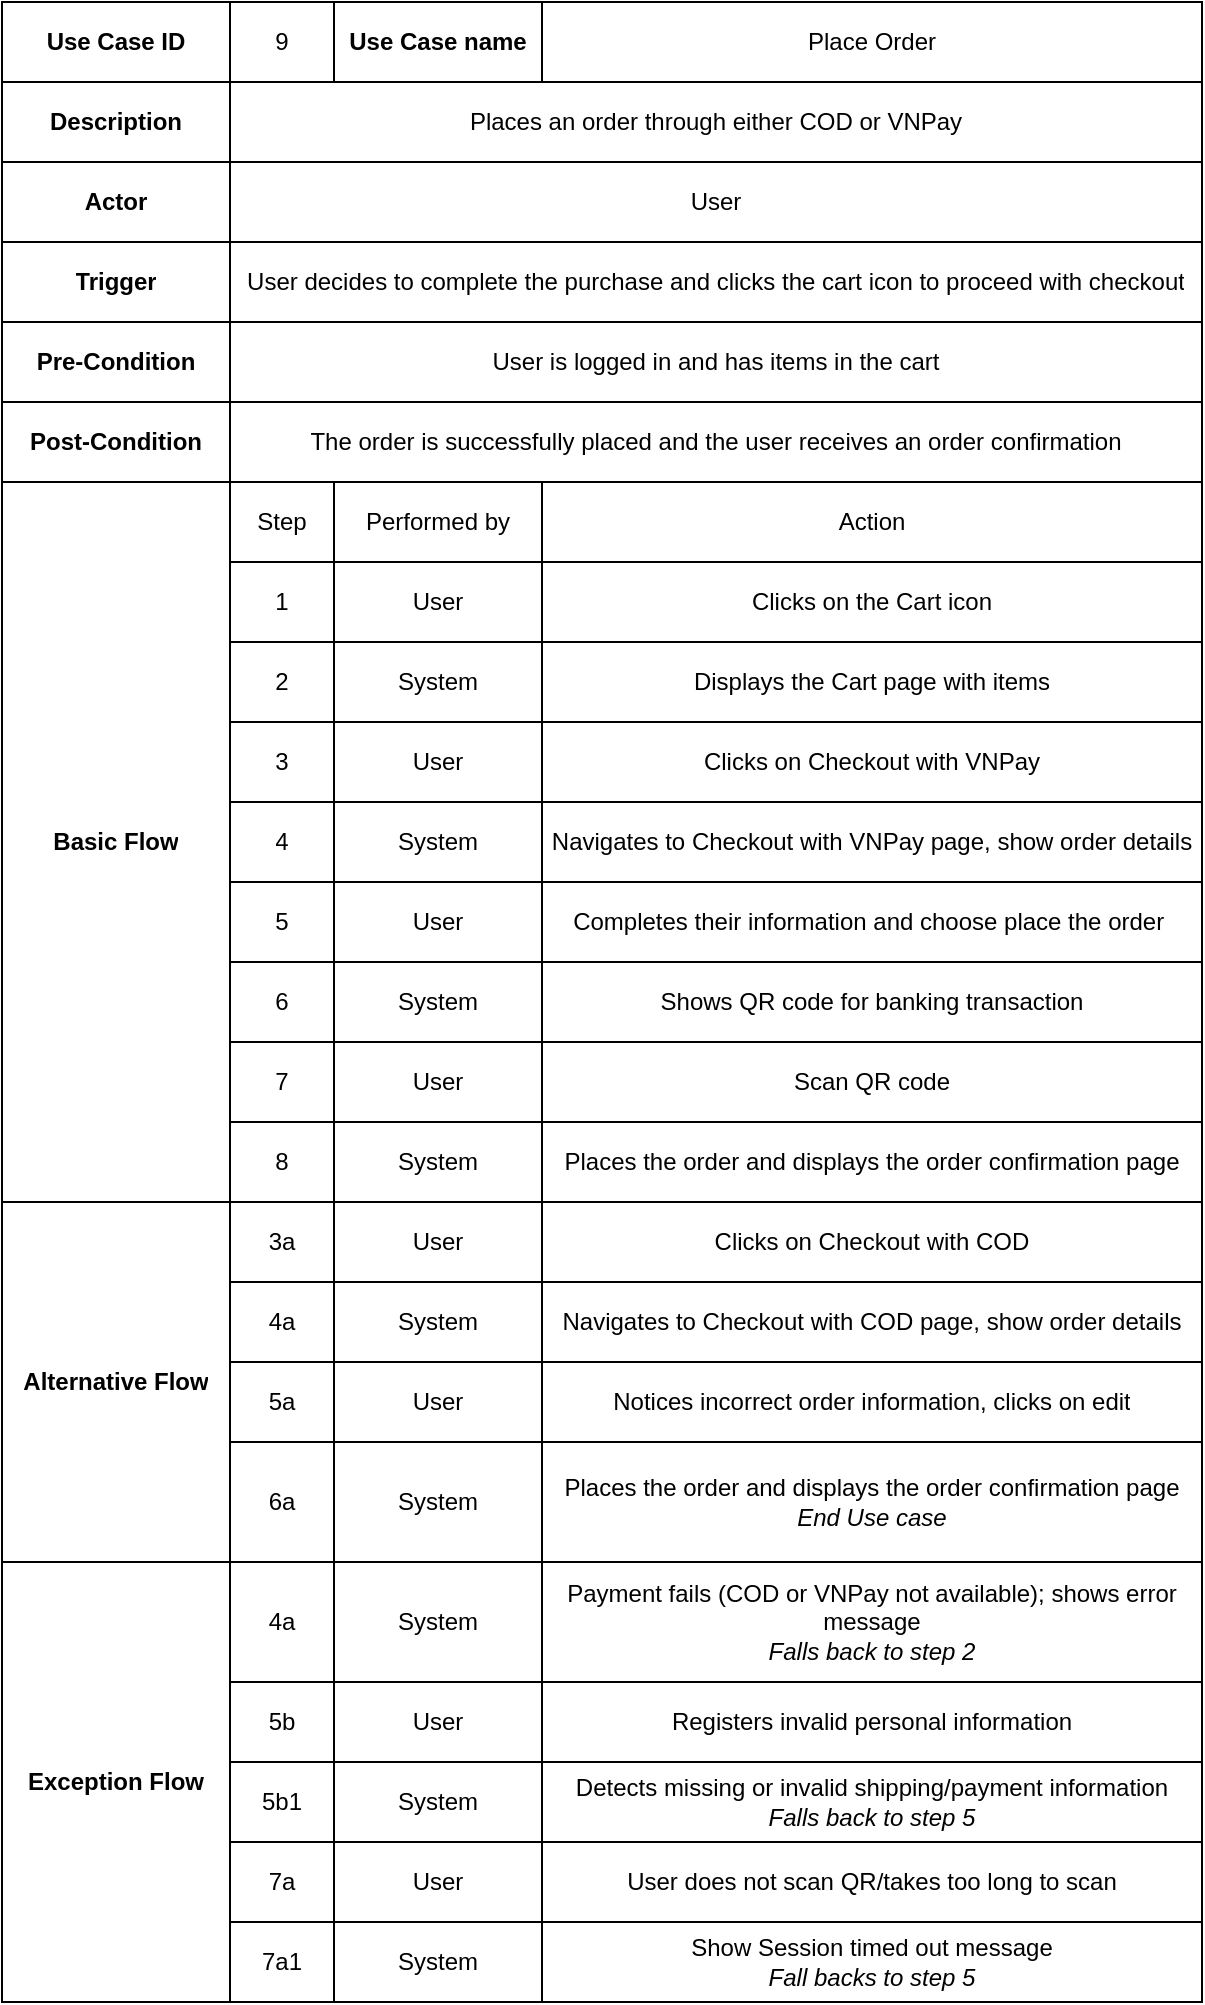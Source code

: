 <mxfile version="26.2.15">
  <diagram name="Page-1" id="wkvMPfwWF0B0VFoY-71S">
    <mxGraphModel dx="1041" dy="663" grid="1" gridSize="10" guides="1" tooltips="1" connect="1" arrows="1" fold="1" page="1" pageScale="1" pageWidth="850" pageHeight="1100" math="0" shadow="0">
      <root>
        <mxCell id="0" />
        <mxCell id="1" parent="0" />
        <mxCell id="bxEy6PSnByUNLnZKAB45-2" value="" style="shape=table;startSize=0;container=1;collapsible=0;childLayout=tableLayout;fontStyle=0" parent="1" vertex="1">
          <mxGeometry x="130" y="40" width="600" height="1000" as="geometry" />
        </mxCell>
        <mxCell id="bxEy6PSnByUNLnZKAB45-3" value="" style="shape=tableRow;horizontal=0;startSize=0;swimlaneHead=0;swimlaneBody=0;strokeColor=inherit;top=0;left=0;bottom=0;right=0;collapsible=0;dropTarget=0;fillColor=none;points=[[0,0.5],[1,0.5]];portConstraint=eastwest;" parent="bxEy6PSnByUNLnZKAB45-2" vertex="1">
          <mxGeometry width="600" height="40" as="geometry" />
        </mxCell>
        <mxCell id="bxEy6PSnByUNLnZKAB45-4" value="Use Case ID" style="shape=partialRectangle;html=1;whiteSpace=wrap;connectable=0;strokeColor=inherit;overflow=hidden;fillColor=none;top=0;left=0;bottom=0;right=0;pointerEvents=1;fontStyle=1" parent="bxEy6PSnByUNLnZKAB45-3" vertex="1">
          <mxGeometry width="114" height="40" as="geometry">
            <mxRectangle width="114" height="40" as="alternateBounds" />
          </mxGeometry>
        </mxCell>
        <mxCell id="bxEy6PSnByUNLnZKAB45-5" value="9" style="shape=partialRectangle;html=1;whiteSpace=wrap;connectable=0;strokeColor=inherit;overflow=hidden;fillColor=none;top=0;left=0;bottom=0;right=0;pointerEvents=1;" parent="bxEy6PSnByUNLnZKAB45-3" vertex="1">
          <mxGeometry x="114" width="52" height="40" as="geometry">
            <mxRectangle width="52" height="40" as="alternateBounds" />
          </mxGeometry>
        </mxCell>
        <mxCell id="bxEy6PSnByUNLnZKAB45-6" value="Use Case name" style="shape=partialRectangle;html=1;whiteSpace=wrap;connectable=0;strokeColor=inherit;overflow=hidden;fillColor=none;top=0;left=0;bottom=0;right=0;pointerEvents=1;fontStyle=1" parent="bxEy6PSnByUNLnZKAB45-3" vertex="1">
          <mxGeometry x="166" width="104" height="40" as="geometry">
            <mxRectangle width="104" height="40" as="alternateBounds" />
          </mxGeometry>
        </mxCell>
        <mxCell id="bxEy6PSnByUNLnZKAB45-7" value="Place Order" style="shape=partialRectangle;html=1;whiteSpace=wrap;connectable=0;strokeColor=inherit;overflow=hidden;fillColor=none;top=0;left=0;bottom=0;right=0;pointerEvents=1;" parent="bxEy6PSnByUNLnZKAB45-3" vertex="1">
          <mxGeometry x="270" width="330" height="40" as="geometry">
            <mxRectangle width="330" height="40" as="alternateBounds" />
          </mxGeometry>
        </mxCell>
        <mxCell id="FNj1TZk07NLFlFp_ODdy-1" style="shape=tableRow;horizontal=0;startSize=0;swimlaneHead=0;swimlaneBody=0;strokeColor=inherit;top=0;left=0;bottom=0;right=0;collapsible=0;dropTarget=0;fillColor=none;points=[[0,0.5],[1,0.5]];portConstraint=eastwest;" vertex="1" parent="bxEy6PSnByUNLnZKAB45-2">
          <mxGeometry y="40" width="600" height="40" as="geometry" />
        </mxCell>
        <mxCell id="FNj1TZk07NLFlFp_ODdy-2" value="Description" style="shape=partialRectangle;html=1;whiteSpace=wrap;connectable=0;strokeColor=inherit;overflow=hidden;fillColor=none;top=0;left=0;bottom=0;right=0;pointerEvents=1;fontStyle=1" vertex="1" parent="FNj1TZk07NLFlFp_ODdy-1">
          <mxGeometry width="114" height="40" as="geometry">
            <mxRectangle width="114" height="40" as="alternateBounds" />
          </mxGeometry>
        </mxCell>
        <mxCell id="FNj1TZk07NLFlFp_ODdy-3" value="Places an order through either COD or VNPay" style="shape=partialRectangle;html=1;whiteSpace=wrap;connectable=0;strokeColor=inherit;overflow=hidden;fillColor=none;top=0;left=0;bottom=0;right=0;pointerEvents=1;rowspan=1;colspan=3;" vertex="1" parent="FNj1TZk07NLFlFp_ODdy-1">
          <mxGeometry x="114" width="486" height="40" as="geometry">
            <mxRectangle width="52" height="40" as="alternateBounds" />
          </mxGeometry>
        </mxCell>
        <mxCell id="FNj1TZk07NLFlFp_ODdy-4" style="shape=partialRectangle;html=1;whiteSpace=wrap;connectable=0;strokeColor=inherit;overflow=hidden;fillColor=none;top=0;left=0;bottom=0;right=0;pointerEvents=1;fontStyle=1" vertex="1" visible="0" parent="FNj1TZk07NLFlFp_ODdy-1">
          <mxGeometry x="166" width="104" height="40" as="geometry">
            <mxRectangle width="104" height="40" as="alternateBounds" />
          </mxGeometry>
        </mxCell>
        <mxCell id="FNj1TZk07NLFlFp_ODdy-5" style="shape=partialRectangle;html=1;whiteSpace=wrap;connectable=0;strokeColor=inherit;overflow=hidden;fillColor=none;top=0;left=0;bottom=0;right=0;pointerEvents=1;" vertex="1" visible="0" parent="FNj1TZk07NLFlFp_ODdy-1">
          <mxGeometry x="270" width="330" height="40" as="geometry">
            <mxRectangle width="330" height="40" as="alternateBounds" />
          </mxGeometry>
        </mxCell>
        <mxCell id="bxEy6PSnByUNLnZKAB45-8" value="" style="shape=tableRow;horizontal=0;startSize=0;swimlaneHead=0;swimlaneBody=0;strokeColor=inherit;top=0;left=0;bottom=0;right=0;collapsible=0;dropTarget=0;fillColor=none;points=[[0,0.5],[1,0.5]];portConstraint=eastwest;" parent="bxEy6PSnByUNLnZKAB45-2" vertex="1">
          <mxGeometry y="80" width="600" height="40" as="geometry" />
        </mxCell>
        <mxCell id="bxEy6PSnByUNLnZKAB45-9" value="Actor" style="shape=partialRectangle;html=1;whiteSpace=wrap;connectable=0;strokeColor=inherit;overflow=hidden;fillColor=none;top=0;left=0;bottom=0;right=0;pointerEvents=1;fontStyle=1" parent="bxEy6PSnByUNLnZKAB45-8" vertex="1">
          <mxGeometry width="114" height="40" as="geometry">
            <mxRectangle width="114" height="40" as="alternateBounds" />
          </mxGeometry>
        </mxCell>
        <mxCell id="bxEy6PSnByUNLnZKAB45-10" value="User" style="shape=partialRectangle;html=1;whiteSpace=wrap;connectable=0;strokeColor=inherit;overflow=hidden;fillColor=none;top=0;left=0;bottom=0;right=0;pointerEvents=1;rowspan=1;colspan=3;" parent="bxEy6PSnByUNLnZKAB45-8" vertex="1">
          <mxGeometry x="114" width="486" height="40" as="geometry">
            <mxRectangle width="52" height="40" as="alternateBounds" />
          </mxGeometry>
        </mxCell>
        <mxCell id="bxEy6PSnByUNLnZKAB45-11" value="" style="shape=partialRectangle;html=1;whiteSpace=wrap;connectable=0;strokeColor=inherit;overflow=hidden;fillColor=none;top=0;left=0;bottom=0;right=0;pointerEvents=1;" parent="bxEy6PSnByUNLnZKAB45-8" vertex="1" visible="0">
          <mxGeometry x="166" width="104" height="40" as="geometry">
            <mxRectangle width="104" height="40" as="alternateBounds" />
          </mxGeometry>
        </mxCell>
        <mxCell id="bxEy6PSnByUNLnZKAB45-12" value="" style="shape=partialRectangle;html=1;whiteSpace=wrap;connectable=0;strokeColor=inherit;overflow=hidden;fillColor=none;top=0;left=0;bottom=0;right=0;pointerEvents=1;" parent="bxEy6PSnByUNLnZKAB45-8" vertex="1" visible="0">
          <mxGeometry x="270" width="330" height="40" as="geometry">
            <mxRectangle width="330" height="40" as="alternateBounds" />
          </mxGeometry>
        </mxCell>
        <mxCell id="FNj1TZk07NLFlFp_ODdy-6" style="shape=tableRow;horizontal=0;startSize=0;swimlaneHead=0;swimlaneBody=0;strokeColor=inherit;top=0;left=0;bottom=0;right=0;collapsible=0;dropTarget=0;fillColor=none;points=[[0,0.5],[1,0.5]];portConstraint=eastwest;" vertex="1" parent="bxEy6PSnByUNLnZKAB45-2">
          <mxGeometry y="120" width="600" height="40" as="geometry" />
        </mxCell>
        <mxCell id="FNj1TZk07NLFlFp_ODdy-7" value="Trigger" style="shape=partialRectangle;html=1;whiteSpace=wrap;connectable=0;strokeColor=inherit;overflow=hidden;fillColor=none;top=0;left=0;bottom=0;right=0;pointerEvents=1;fontStyle=1" vertex="1" parent="FNj1TZk07NLFlFp_ODdy-6">
          <mxGeometry width="114" height="40" as="geometry">
            <mxRectangle width="114" height="40" as="alternateBounds" />
          </mxGeometry>
        </mxCell>
        <mxCell id="FNj1TZk07NLFlFp_ODdy-8" value="User decides to complete the purchase and clicks the cart icon to proceed with checkout" style="shape=partialRectangle;html=1;whiteSpace=wrap;connectable=0;strokeColor=inherit;overflow=hidden;fillColor=none;top=0;left=0;bottom=0;right=0;pointerEvents=1;rowspan=1;colspan=3;" vertex="1" parent="FNj1TZk07NLFlFp_ODdy-6">
          <mxGeometry x="114" width="486" height="40" as="geometry">
            <mxRectangle width="52" height="40" as="alternateBounds" />
          </mxGeometry>
        </mxCell>
        <mxCell id="FNj1TZk07NLFlFp_ODdy-9" style="shape=partialRectangle;html=1;whiteSpace=wrap;connectable=0;strokeColor=inherit;overflow=hidden;fillColor=none;top=0;left=0;bottom=0;right=0;pointerEvents=1;" vertex="1" visible="0" parent="FNj1TZk07NLFlFp_ODdy-6">
          <mxGeometry x="166" width="104" height="40" as="geometry">
            <mxRectangle width="104" height="40" as="alternateBounds" />
          </mxGeometry>
        </mxCell>
        <mxCell id="FNj1TZk07NLFlFp_ODdy-10" style="shape=partialRectangle;html=1;whiteSpace=wrap;connectable=0;strokeColor=inherit;overflow=hidden;fillColor=none;top=0;left=0;bottom=0;right=0;pointerEvents=1;" vertex="1" visible="0" parent="FNj1TZk07NLFlFp_ODdy-6">
          <mxGeometry x="270" width="330" height="40" as="geometry">
            <mxRectangle width="330" height="40" as="alternateBounds" />
          </mxGeometry>
        </mxCell>
        <mxCell id="bxEy6PSnByUNLnZKAB45-13" value="" style="shape=tableRow;horizontal=0;startSize=0;swimlaneHead=0;swimlaneBody=0;strokeColor=inherit;top=0;left=0;bottom=0;right=0;collapsible=0;dropTarget=0;fillColor=none;points=[[0,0.5],[1,0.5]];portConstraint=eastwest;" parent="bxEy6PSnByUNLnZKAB45-2" vertex="1">
          <mxGeometry y="160" width="600" height="40" as="geometry" />
        </mxCell>
        <mxCell id="bxEy6PSnByUNLnZKAB45-14" value="&lt;b&gt;Pre-Condition&lt;/b&gt;" style="shape=partialRectangle;html=1;whiteSpace=wrap;connectable=0;strokeColor=inherit;overflow=hidden;fillColor=none;top=0;left=0;bottom=0;right=0;pointerEvents=1;" parent="bxEy6PSnByUNLnZKAB45-13" vertex="1">
          <mxGeometry width="114" height="40" as="geometry">
            <mxRectangle width="114" height="40" as="alternateBounds" />
          </mxGeometry>
        </mxCell>
        <mxCell id="bxEy6PSnByUNLnZKAB45-15" value="User is &lt;span data-end=&quot;592&quot; data-start=&quot;579&quot;&gt;logged in&lt;/span&gt; and has &lt;span data-end=&quot;622&quot; data-start=&quot;601&quot;&gt;items in the cart&lt;/span&gt;" style="shape=partialRectangle;html=1;whiteSpace=wrap;connectable=0;strokeColor=inherit;overflow=hidden;fillColor=none;top=0;left=0;bottom=0;right=0;pointerEvents=1;rowspan=1;colspan=3;" parent="bxEy6PSnByUNLnZKAB45-13" vertex="1">
          <mxGeometry x="114" width="486" height="40" as="geometry">
            <mxRectangle width="52" height="40" as="alternateBounds" />
          </mxGeometry>
        </mxCell>
        <mxCell id="bxEy6PSnByUNLnZKAB45-16" value="" style="shape=partialRectangle;html=1;whiteSpace=wrap;connectable=0;strokeColor=inherit;overflow=hidden;fillColor=none;top=0;left=0;bottom=0;right=0;pointerEvents=1;" parent="bxEy6PSnByUNLnZKAB45-13" vertex="1" visible="0">
          <mxGeometry x="166" width="104" height="40" as="geometry">
            <mxRectangle width="104" height="40" as="alternateBounds" />
          </mxGeometry>
        </mxCell>
        <mxCell id="bxEy6PSnByUNLnZKAB45-17" value="" style="shape=partialRectangle;html=1;whiteSpace=wrap;connectable=0;strokeColor=inherit;overflow=hidden;fillColor=none;top=0;left=0;bottom=0;right=0;pointerEvents=1;" parent="bxEy6PSnByUNLnZKAB45-13" vertex="1" visible="0">
          <mxGeometry x="270" width="330" height="40" as="geometry">
            <mxRectangle width="330" height="40" as="alternateBounds" />
          </mxGeometry>
        </mxCell>
        <mxCell id="km8pThoDJh4T7vwsTPdN-46" style="shape=tableRow;horizontal=0;startSize=0;swimlaneHead=0;swimlaneBody=0;strokeColor=inherit;top=0;left=0;bottom=0;right=0;collapsible=0;dropTarget=0;fillColor=none;points=[[0,0.5],[1,0.5]];portConstraint=eastwest;" parent="bxEy6PSnByUNLnZKAB45-2" vertex="1">
          <mxGeometry y="200" width="600" height="40" as="geometry" />
        </mxCell>
        <mxCell id="km8pThoDJh4T7vwsTPdN-47" value="&lt;b&gt;Post-Condition&lt;/b&gt;" style="shape=partialRectangle;html=1;whiteSpace=wrap;connectable=0;strokeColor=inherit;overflow=hidden;fillColor=none;top=0;left=0;bottom=0;right=0;pointerEvents=1;" parent="km8pThoDJh4T7vwsTPdN-46" vertex="1">
          <mxGeometry width="114" height="40" as="geometry">
            <mxRectangle width="114" height="40" as="alternateBounds" />
          </mxGeometry>
        </mxCell>
        <mxCell id="km8pThoDJh4T7vwsTPdN-48" value="The order is successfully placed and the user receives an order confirmation" style="shape=partialRectangle;html=1;whiteSpace=wrap;connectable=0;strokeColor=inherit;overflow=hidden;fillColor=none;top=0;left=0;bottom=0;right=0;pointerEvents=1;rowspan=1;colspan=3;" parent="km8pThoDJh4T7vwsTPdN-46" vertex="1">
          <mxGeometry x="114" width="486" height="40" as="geometry">
            <mxRectangle width="52" height="40" as="alternateBounds" />
          </mxGeometry>
        </mxCell>
        <mxCell id="km8pThoDJh4T7vwsTPdN-49" style="shape=partialRectangle;html=1;whiteSpace=wrap;connectable=0;strokeColor=inherit;overflow=hidden;fillColor=none;top=0;left=0;bottom=0;right=0;pointerEvents=1;" parent="km8pThoDJh4T7vwsTPdN-46" vertex="1" visible="0">
          <mxGeometry x="166" width="104" height="40" as="geometry">
            <mxRectangle width="104" height="40" as="alternateBounds" />
          </mxGeometry>
        </mxCell>
        <mxCell id="km8pThoDJh4T7vwsTPdN-50" style="shape=partialRectangle;html=1;whiteSpace=wrap;connectable=0;strokeColor=inherit;overflow=hidden;fillColor=none;top=0;left=0;bottom=0;right=0;pointerEvents=1;" parent="km8pThoDJh4T7vwsTPdN-46" vertex="1" visible="0">
          <mxGeometry x="270" width="330" height="40" as="geometry">
            <mxRectangle width="330" height="40" as="alternateBounds" />
          </mxGeometry>
        </mxCell>
        <mxCell id="bxEy6PSnByUNLnZKAB45-18" value="" style="shape=tableRow;horizontal=0;startSize=0;swimlaneHead=0;swimlaneBody=0;strokeColor=inherit;top=0;left=0;bottom=0;right=0;collapsible=0;dropTarget=0;fillColor=none;points=[[0,0.5],[1,0.5]];portConstraint=eastwest;" parent="bxEy6PSnByUNLnZKAB45-2" vertex="1">
          <mxGeometry y="240" width="600" height="40" as="geometry" />
        </mxCell>
        <mxCell id="bxEy6PSnByUNLnZKAB45-19" value="&lt;b&gt;Basic Flow&lt;/b&gt;" style="shape=partialRectangle;html=1;whiteSpace=wrap;connectable=0;strokeColor=inherit;overflow=hidden;fillColor=none;top=0;left=0;bottom=0;right=0;pointerEvents=1;rowspan=9;colspan=1;" parent="bxEy6PSnByUNLnZKAB45-18" vertex="1">
          <mxGeometry width="114" height="360" as="geometry">
            <mxRectangle width="114" height="40" as="alternateBounds" />
          </mxGeometry>
        </mxCell>
        <mxCell id="bxEy6PSnByUNLnZKAB45-20" value="Step" style="shape=partialRectangle;html=1;whiteSpace=wrap;connectable=0;strokeColor=inherit;overflow=hidden;fillColor=none;top=0;left=0;bottom=0;right=0;pointerEvents=1;" parent="bxEy6PSnByUNLnZKAB45-18" vertex="1">
          <mxGeometry x="114" width="52" height="40" as="geometry">
            <mxRectangle width="52" height="40" as="alternateBounds" />
          </mxGeometry>
        </mxCell>
        <mxCell id="bxEy6PSnByUNLnZKAB45-21" value="Performed by" style="shape=partialRectangle;html=1;whiteSpace=wrap;connectable=0;strokeColor=inherit;overflow=hidden;fillColor=none;top=0;left=0;bottom=0;right=0;pointerEvents=1;" parent="bxEy6PSnByUNLnZKAB45-18" vertex="1">
          <mxGeometry x="166" width="104" height="40" as="geometry">
            <mxRectangle width="104" height="40" as="alternateBounds" />
          </mxGeometry>
        </mxCell>
        <mxCell id="bxEy6PSnByUNLnZKAB45-22" value="Action" style="shape=partialRectangle;html=1;whiteSpace=wrap;connectable=0;strokeColor=inherit;overflow=hidden;fillColor=none;top=0;left=0;bottom=0;right=0;pointerEvents=1;" parent="bxEy6PSnByUNLnZKAB45-18" vertex="1">
          <mxGeometry x="270" width="330" height="40" as="geometry">
            <mxRectangle width="330" height="40" as="alternateBounds" />
          </mxGeometry>
        </mxCell>
        <mxCell id="bxEy6PSnByUNLnZKAB45-23" value="" style="shape=tableRow;horizontal=0;startSize=0;swimlaneHead=0;swimlaneBody=0;strokeColor=inherit;top=0;left=0;bottom=0;right=0;collapsible=0;dropTarget=0;fillColor=none;points=[[0,0.5],[1,0.5]];portConstraint=eastwest;" parent="bxEy6PSnByUNLnZKAB45-2" vertex="1">
          <mxGeometry y="280" width="600" height="40" as="geometry" />
        </mxCell>
        <mxCell id="bxEy6PSnByUNLnZKAB45-24" value="" style="shape=partialRectangle;html=1;whiteSpace=wrap;connectable=0;strokeColor=inherit;overflow=hidden;fillColor=none;top=0;left=0;bottom=0;right=0;pointerEvents=1;" parent="bxEy6PSnByUNLnZKAB45-23" vertex="1" visible="0">
          <mxGeometry width="114" height="40" as="geometry">
            <mxRectangle width="114" height="40" as="alternateBounds" />
          </mxGeometry>
        </mxCell>
        <mxCell id="bxEy6PSnByUNLnZKAB45-25" value="1" style="shape=partialRectangle;html=1;whiteSpace=wrap;connectable=0;strokeColor=inherit;overflow=hidden;fillColor=none;top=0;left=0;bottom=0;right=0;pointerEvents=1;" parent="bxEy6PSnByUNLnZKAB45-23" vertex="1">
          <mxGeometry x="114" width="52" height="40" as="geometry">
            <mxRectangle width="52" height="40" as="alternateBounds" />
          </mxGeometry>
        </mxCell>
        <mxCell id="bxEy6PSnByUNLnZKAB45-26" value="User" style="shape=partialRectangle;html=1;whiteSpace=wrap;connectable=0;strokeColor=inherit;overflow=hidden;fillColor=none;top=0;left=0;bottom=0;right=0;pointerEvents=1;" parent="bxEy6PSnByUNLnZKAB45-23" vertex="1">
          <mxGeometry x="166" width="104" height="40" as="geometry">
            <mxRectangle width="104" height="40" as="alternateBounds" />
          </mxGeometry>
        </mxCell>
        <mxCell id="bxEy6PSnByUNLnZKAB45-27" value="Clicks on the &lt;span data-end=&quot;971&quot; data-start=&quot;958&quot;&gt;Cart icon&lt;/span&gt;" style="shape=partialRectangle;html=1;whiteSpace=wrap;connectable=0;strokeColor=inherit;overflow=hidden;fillColor=none;top=0;left=0;bottom=0;right=0;pointerEvents=1;fontStyle=0" parent="bxEy6PSnByUNLnZKAB45-23" vertex="1">
          <mxGeometry x="270" width="330" height="40" as="geometry">
            <mxRectangle width="330" height="40" as="alternateBounds" />
          </mxGeometry>
        </mxCell>
        <mxCell id="bxEy6PSnByUNLnZKAB45-28" value="" style="shape=tableRow;horizontal=0;startSize=0;swimlaneHead=0;swimlaneBody=0;strokeColor=inherit;top=0;left=0;bottom=0;right=0;collapsible=0;dropTarget=0;fillColor=none;points=[[0,0.5],[1,0.5]];portConstraint=eastwest;" parent="bxEy6PSnByUNLnZKAB45-2" vertex="1">
          <mxGeometry y="320" width="600" height="40" as="geometry" />
        </mxCell>
        <mxCell id="bxEy6PSnByUNLnZKAB45-29" value="" style="shape=partialRectangle;html=1;whiteSpace=wrap;connectable=0;strokeColor=inherit;overflow=hidden;fillColor=none;top=0;left=0;bottom=0;right=0;pointerEvents=1;" parent="bxEy6PSnByUNLnZKAB45-28" vertex="1" visible="0">
          <mxGeometry width="114" height="40" as="geometry">
            <mxRectangle width="114" height="40" as="alternateBounds" />
          </mxGeometry>
        </mxCell>
        <mxCell id="bxEy6PSnByUNLnZKAB45-30" value="2" style="shape=partialRectangle;html=1;whiteSpace=wrap;connectable=0;strokeColor=inherit;overflow=hidden;fillColor=none;top=0;left=0;bottom=0;right=0;pointerEvents=1;" parent="bxEy6PSnByUNLnZKAB45-28" vertex="1">
          <mxGeometry x="114" width="52" height="40" as="geometry">
            <mxRectangle width="52" height="40" as="alternateBounds" />
          </mxGeometry>
        </mxCell>
        <mxCell id="bxEy6PSnByUNLnZKAB45-31" value="System" style="shape=partialRectangle;html=1;whiteSpace=wrap;connectable=0;strokeColor=inherit;overflow=hidden;fillColor=none;top=0;left=0;bottom=0;right=0;pointerEvents=1;" parent="bxEy6PSnByUNLnZKAB45-28" vertex="1">
          <mxGeometry x="166" width="104" height="40" as="geometry">
            <mxRectangle width="104" height="40" as="alternateBounds" />
          </mxGeometry>
        </mxCell>
        <mxCell id="bxEy6PSnByUNLnZKAB45-32" value="Displays the &lt;span data-end=&quot;1066&quot; data-start=&quot;1053&quot;&gt;Cart page&lt;/span&gt; with items" style="shape=partialRectangle;html=1;whiteSpace=wrap;connectable=0;strokeColor=inherit;overflow=hidden;fillColor=none;top=0;left=0;bottom=0;right=0;pointerEvents=1;fontStyle=0" parent="bxEy6PSnByUNLnZKAB45-28" vertex="1">
          <mxGeometry x="270" width="330" height="40" as="geometry">
            <mxRectangle width="330" height="40" as="alternateBounds" />
          </mxGeometry>
        </mxCell>
        <mxCell id="bxEy6PSnByUNLnZKAB45-33" value="" style="shape=tableRow;horizontal=0;startSize=0;swimlaneHead=0;swimlaneBody=0;strokeColor=inherit;top=0;left=0;bottom=0;right=0;collapsible=0;dropTarget=0;fillColor=none;points=[[0,0.5],[1,0.5]];portConstraint=eastwest;" parent="bxEy6PSnByUNLnZKAB45-2" vertex="1">
          <mxGeometry y="360" width="600" height="40" as="geometry" />
        </mxCell>
        <mxCell id="bxEy6PSnByUNLnZKAB45-34" value="" style="shape=partialRectangle;html=1;whiteSpace=wrap;connectable=0;strokeColor=inherit;overflow=hidden;fillColor=none;top=0;left=0;bottom=0;right=0;pointerEvents=1;" parent="bxEy6PSnByUNLnZKAB45-33" vertex="1" visible="0">
          <mxGeometry width="114" height="40" as="geometry">
            <mxRectangle width="114" height="40" as="alternateBounds" />
          </mxGeometry>
        </mxCell>
        <mxCell id="bxEy6PSnByUNLnZKAB45-35" value="3" style="shape=partialRectangle;html=1;whiteSpace=wrap;connectable=0;strokeColor=inherit;overflow=hidden;fillColor=none;top=0;left=0;bottom=0;right=0;pointerEvents=1;" parent="bxEy6PSnByUNLnZKAB45-33" vertex="1">
          <mxGeometry x="114" width="52" height="40" as="geometry">
            <mxRectangle width="52" height="40" as="alternateBounds" />
          </mxGeometry>
        </mxCell>
        <mxCell id="bxEy6PSnByUNLnZKAB45-36" value="User" style="shape=partialRectangle;html=1;whiteSpace=wrap;connectable=0;strokeColor=inherit;overflow=hidden;fillColor=none;top=0;left=0;bottom=0;right=0;pointerEvents=1;" parent="bxEy6PSnByUNLnZKAB45-33" vertex="1">
          <mxGeometry x="166" width="104" height="40" as="geometry">
            <mxRectangle width="104" height="40" as="alternateBounds" />
          </mxGeometry>
        </mxCell>
        <mxCell id="bxEy6PSnByUNLnZKAB45-37" value="Clicks on Checkout with VNPay" style="shape=partialRectangle;html=1;whiteSpace=wrap;connectable=0;strokeColor=inherit;overflow=hidden;fillColor=none;top=0;left=0;bottom=0;right=0;pointerEvents=1;" parent="bxEy6PSnByUNLnZKAB45-33" vertex="1">
          <mxGeometry x="270" width="330" height="40" as="geometry">
            <mxRectangle width="330" height="40" as="alternateBounds" />
          </mxGeometry>
        </mxCell>
        <mxCell id="bxEy6PSnByUNLnZKAB45-38" value="" style="shape=tableRow;horizontal=0;startSize=0;swimlaneHead=0;swimlaneBody=0;strokeColor=inherit;top=0;left=0;bottom=0;right=0;collapsible=0;dropTarget=0;fillColor=none;points=[[0,0.5],[1,0.5]];portConstraint=eastwest;" parent="bxEy6PSnByUNLnZKAB45-2" vertex="1">
          <mxGeometry y="400" width="600" height="40" as="geometry" />
        </mxCell>
        <mxCell id="bxEy6PSnByUNLnZKAB45-39" value="" style="shape=partialRectangle;html=1;whiteSpace=wrap;connectable=0;strokeColor=inherit;overflow=hidden;fillColor=none;top=0;left=0;bottom=0;right=0;pointerEvents=1;" parent="bxEy6PSnByUNLnZKAB45-38" vertex="1" visible="0">
          <mxGeometry width="114" height="40" as="geometry">
            <mxRectangle width="114" height="40" as="alternateBounds" />
          </mxGeometry>
        </mxCell>
        <mxCell id="bxEy6PSnByUNLnZKAB45-40" value="4" style="shape=partialRectangle;html=1;whiteSpace=wrap;connectable=0;strokeColor=inherit;overflow=hidden;fillColor=none;top=0;left=0;bottom=0;right=0;pointerEvents=1;" parent="bxEy6PSnByUNLnZKAB45-38" vertex="1">
          <mxGeometry x="114" width="52" height="40" as="geometry">
            <mxRectangle width="52" height="40" as="alternateBounds" />
          </mxGeometry>
        </mxCell>
        <mxCell id="bxEy6PSnByUNLnZKAB45-41" value="System" style="shape=partialRectangle;html=1;whiteSpace=wrap;connectable=0;strokeColor=inherit;overflow=hidden;fillColor=none;top=0;left=0;bottom=0;right=0;pointerEvents=1;" parent="bxEy6PSnByUNLnZKAB45-38" vertex="1">
          <mxGeometry x="166" width="104" height="40" as="geometry">
            <mxRectangle width="104" height="40" as="alternateBounds" />
          </mxGeometry>
        </mxCell>
        <mxCell id="bxEy6PSnByUNLnZKAB45-42" value="Navigates to Checkout with VNPay page, show order details" style="shape=partialRectangle;html=1;whiteSpace=wrap;connectable=0;strokeColor=inherit;overflow=hidden;fillColor=none;top=0;left=0;bottom=0;right=0;pointerEvents=1;" parent="bxEy6PSnByUNLnZKAB45-38" vertex="1">
          <mxGeometry x="270" width="330" height="40" as="geometry">
            <mxRectangle width="330" height="40" as="alternateBounds" />
          </mxGeometry>
        </mxCell>
        <mxCell id="Icgs-QjLYli1ccGp2cAC-1" style="shape=tableRow;horizontal=0;startSize=0;swimlaneHead=0;swimlaneBody=0;strokeColor=inherit;top=0;left=0;bottom=0;right=0;collapsible=0;dropTarget=0;fillColor=none;points=[[0,0.5],[1,0.5]];portConstraint=eastwest;" parent="bxEy6PSnByUNLnZKAB45-2" vertex="1">
          <mxGeometry y="440" width="600" height="40" as="geometry" />
        </mxCell>
        <mxCell id="Icgs-QjLYli1ccGp2cAC-2" style="shape=partialRectangle;html=1;whiteSpace=wrap;connectable=0;strokeColor=inherit;overflow=hidden;fillColor=none;top=0;left=0;bottom=0;right=0;pointerEvents=1;" parent="Icgs-QjLYli1ccGp2cAC-1" visible="0" vertex="1">
          <mxGeometry width="114" height="40" as="geometry">
            <mxRectangle width="114" height="40" as="alternateBounds" />
          </mxGeometry>
        </mxCell>
        <mxCell id="Icgs-QjLYli1ccGp2cAC-3" value="5" style="shape=partialRectangle;html=1;whiteSpace=wrap;connectable=0;strokeColor=inherit;overflow=hidden;fillColor=none;top=0;left=0;bottom=0;right=0;pointerEvents=1;" parent="Icgs-QjLYli1ccGp2cAC-1" vertex="1">
          <mxGeometry x="114" width="52" height="40" as="geometry">
            <mxRectangle width="52" height="40" as="alternateBounds" />
          </mxGeometry>
        </mxCell>
        <mxCell id="Icgs-QjLYli1ccGp2cAC-4" value="User" style="shape=partialRectangle;html=1;whiteSpace=wrap;connectable=0;strokeColor=inherit;overflow=hidden;fillColor=none;top=0;left=0;bottom=0;right=0;pointerEvents=1;" parent="Icgs-QjLYli1ccGp2cAC-1" vertex="1">
          <mxGeometry x="166" width="104" height="40" as="geometry">
            <mxRectangle width="104" height="40" as="alternateBounds" />
          </mxGeometry>
        </mxCell>
        <mxCell id="Icgs-QjLYli1ccGp2cAC-5" value="Completes their information and choose place the order&amp;nbsp;" style="shape=partialRectangle;html=1;whiteSpace=wrap;connectable=0;strokeColor=inherit;overflow=hidden;fillColor=none;top=0;left=0;bottom=0;right=0;pointerEvents=1;" parent="Icgs-QjLYli1ccGp2cAC-1" vertex="1">
          <mxGeometry x="270" width="330" height="40" as="geometry">
            <mxRectangle width="330" height="40" as="alternateBounds" />
          </mxGeometry>
        </mxCell>
        <mxCell id="FNj1TZk07NLFlFp_ODdy-66" style="shape=tableRow;horizontal=0;startSize=0;swimlaneHead=0;swimlaneBody=0;strokeColor=inherit;top=0;left=0;bottom=0;right=0;collapsible=0;dropTarget=0;fillColor=none;points=[[0,0.5],[1,0.5]];portConstraint=eastwest;" vertex="1" parent="bxEy6PSnByUNLnZKAB45-2">
          <mxGeometry y="480" width="600" height="40" as="geometry" />
        </mxCell>
        <mxCell id="FNj1TZk07NLFlFp_ODdy-67" style="shape=partialRectangle;html=1;whiteSpace=wrap;connectable=0;strokeColor=inherit;overflow=hidden;fillColor=none;top=0;left=0;bottom=0;right=0;pointerEvents=1;" visible="0" vertex="1" parent="FNj1TZk07NLFlFp_ODdy-66">
          <mxGeometry width="114" height="40" as="geometry">
            <mxRectangle width="114" height="40" as="alternateBounds" />
          </mxGeometry>
        </mxCell>
        <mxCell id="FNj1TZk07NLFlFp_ODdy-68" value="6" style="shape=partialRectangle;html=1;whiteSpace=wrap;connectable=0;strokeColor=inherit;overflow=hidden;fillColor=none;top=0;left=0;bottom=0;right=0;pointerEvents=1;" vertex="1" parent="FNj1TZk07NLFlFp_ODdy-66">
          <mxGeometry x="114" width="52" height="40" as="geometry">
            <mxRectangle width="52" height="40" as="alternateBounds" />
          </mxGeometry>
        </mxCell>
        <mxCell id="FNj1TZk07NLFlFp_ODdy-69" value="System" style="shape=partialRectangle;html=1;whiteSpace=wrap;connectable=0;strokeColor=inherit;overflow=hidden;fillColor=none;top=0;left=0;bottom=0;right=0;pointerEvents=1;" vertex="1" parent="FNj1TZk07NLFlFp_ODdy-66">
          <mxGeometry x="166" width="104" height="40" as="geometry">
            <mxRectangle width="104" height="40" as="alternateBounds" />
          </mxGeometry>
        </mxCell>
        <mxCell id="FNj1TZk07NLFlFp_ODdy-70" value="Shows QR code for banking transaction" style="shape=partialRectangle;html=1;whiteSpace=wrap;connectable=0;strokeColor=inherit;overflow=hidden;fillColor=none;top=0;left=0;bottom=0;right=0;pointerEvents=1;" vertex="1" parent="FNj1TZk07NLFlFp_ODdy-66">
          <mxGeometry x="270" width="330" height="40" as="geometry">
            <mxRectangle width="330" height="40" as="alternateBounds" />
          </mxGeometry>
        </mxCell>
        <mxCell id="FNj1TZk07NLFlFp_ODdy-71" style="shape=tableRow;horizontal=0;startSize=0;swimlaneHead=0;swimlaneBody=0;strokeColor=inherit;top=0;left=0;bottom=0;right=0;collapsible=0;dropTarget=0;fillColor=none;points=[[0,0.5],[1,0.5]];portConstraint=eastwest;" vertex="1" parent="bxEy6PSnByUNLnZKAB45-2">
          <mxGeometry y="520" width="600" height="40" as="geometry" />
        </mxCell>
        <mxCell id="FNj1TZk07NLFlFp_ODdy-72" style="shape=partialRectangle;html=1;whiteSpace=wrap;connectable=0;strokeColor=inherit;overflow=hidden;fillColor=none;top=0;left=0;bottom=0;right=0;pointerEvents=1;" visible="0" vertex="1" parent="FNj1TZk07NLFlFp_ODdy-71">
          <mxGeometry width="114" height="40" as="geometry">
            <mxRectangle width="114" height="40" as="alternateBounds" />
          </mxGeometry>
        </mxCell>
        <mxCell id="FNj1TZk07NLFlFp_ODdy-73" value="7" style="shape=partialRectangle;html=1;whiteSpace=wrap;connectable=0;strokeColor=inherit;overflow=hidden;fillColor=none;top=0;left=0;bottom=0;right=0;pointerEvents=1;" vertex="1" parent="FNj1TZk07NLFlFp_ODdy-71">
          <mxGeometry x="114" width="52" height="40" as="geometry">
            <mxRectangle width="52" height="40" as="alternateBounds" />
          </mxGeometry>
        </mxCell>
        <mxCell id="FNj1TZk07NLFlFp_ODdy-74" value="User" style="shape=partialRectangle;html=1;whiteSpace=wrap;connectable=0;strokeColor=inherit;overflow=hidden;fillColor=none;top=0;left=0;bottom=0;right=0;pointerEvents=1;" vertex="1" parent="FNj1TZk07NLFlFp_ODdy-71">
          <mxGeometry x="166" width="104" height="40" as="geometry">
            <mxRectangle width="104" height="40" as="alternateBounds" />
          </mxGeometry>
        </mxCell>
        <mxCell id="FNj1TZk07NLFlFp_ODdy-75" value="Scan QR code" style="shape=partialRectangle;html=1;whiteSpace=wrap;connectable=0;strokeColor=inherit;overflow=hidden;fillColor=none;top=0;left=0;bottom=0;right=0;pointerEvents=1;" vertex="1" parent="FNj1TZk07NLFlFp_ODdy-71">
          <mxGeometry x="270" width="330" height="40" as="geometry">
            <mxRectangle width="330" height="40" as="alternateBounds" />
          </mxGeometry>
        </mxCell>
        <mxCell id="Icgs-QjLYli1ccGp2cAC-6" style="shape=tableRow;horizontal=0;startSize=0;swimlaneHead=0;swimlaneBody=0;strokeColor=inherit;top=0;left=0;bottom=0;right=0;collapsible=0;dropTarget=0;fillColor=none;points=[[0,0.5],[1,0.5]];portConstraint=eastwest;" parent="bxEy6PSnByUNLnZKAB45-2" vertex="1">
          <mxGeometry y="560" width="600" height="40" as="geometry" />
        </mxCell>
        <mxCell id="Icgs-QjLYli1ccGp2cAC-7" style="shape=partialRectangle;html=1;whiteSpace=wrap;connectable=0;strokeColor=inherit;overflow=hidden;fillColor=none;top=0;left=0;bottom=0;right=0;pointerEvents=1;" parent="Icgs-QjLYli1ccGp2cAC-6" visible="0" vertex="1">
          <mxGeometry width="114" height="40" as="geometry">
            <mxRectangle width="114" height="40" as="alternateBounds" />
          </mxGeometry>
        </mxCell>
        <mxCell id="Icgs-QjLYli1ccGp2cAC-8" value="8" style="shape=partialRectangle;html=1;whiteSpace=wrap;connectable=0;strokeColor=inherit;overflow=hidden;fillColor=none;top=0;left=0;bottom=0;right=0;pointerEvents=1;" parent="Icgs-QjLYli1ccGp2cAC-6" vertex="1">
          <mxGeometry x="114" width="52" height="40" as="geometry">
            <mxRectangle width="52" height="40" as="alternateBounds" />
          </mxGeometry>
        </mxCell>
        <mxCell id="Icgs-QjLYli1ccGp2cAC-9" value="System" style="shape=partialRectangle;html=1;whiteSpace=wrap;connectable=0;strokeColor=inherit;overflow=hidden;fillColor=none;top=0;left=0;bottom=0;right=0;pointerEvents=1;" parent="Icgs-QjLYli1ccGp2cAC-6" vertex="1">
          <mxGeometry x="166" width="104" height="40" as="geometry">
            <mxRectangle width="104" height="40" as="alternateBounds" />
          </mxGeometry>
        </mxCell>
        <mxCell id="Icgs-QjLYli1ccGp2cAC-10" value="Places the order and displays the order confirmation page" style="shape=partialRectangle;html=1;whiteSpace=wrap;connectable=0;strokeColor=inherit;overflow=hidden;fillColor=none;top=0;left=0;bottom=0;right=0;pointerEvents=1;" parent="Icgs-QjLYli1ccGp2cAC-6" vertex="1">
          <mxGeometry x="270" width="330" height="40" as="geometry">
            <mxRectangle width="330" height="40" as="alternateBounds" />
          </mxGeometry>
        </mxCell>
        <mxCell id="km8pThoDJh4T7vwsTPdN-1" style="shape=tableRow;horizontal=0;startSize=0;swimlaneHead=0;swimlaneBody=0;strokeColor=inherit;top=0;left=0;bottom=0;right=0;collapsible=0;dropTarget=0;fillColor=none;points=[[0,0.5],[1,0.5]];portConstraint=eastwest;" parent="bxEy6PSnByUNLnZKAB45-2" vertex="1">
          <mxGeometry y="600" width="600" height="40" as="geometry" />
        </mxCell>
        <mxCell id="km8pThoDJh4T7vwsTPdN-2" value="&lt;b&gt;Alternative Flow&lt;/b&gt;" style="shape=partialRectangle;html=1;whiteSpace=wrap;connectable=0;strokeColor=inherit;overflow=hidden;fillColor=none;top=0;left=0;bottom=0;right=0;pointerEvents=1;rowspan=4;colspan=1;" parent="km8pThoDJh4T7vwsTPdN-1" vertex="1">
          <mxGeometry width="114" height="180" as="geometry">
            <mxRectangle width="114" height="40" as="alternateBounds" />
          </mxGeometry>
        </mxCell>
        <mxCell id="km8pThoDJh4T7vwsTPdN-3" value="3a" style="shape=partialRectangle;html=1;whiteSpace=wrap;connectable=0;strokeColor=inherit;overflow=hidden;fillColor=none;top=0;left=0;bottom=0;right=0;pointerEvents=1;" parent="km8pThoDJh4T7vwsTPdN-1" vertex="1">
          <mxGeometry x="114" width="52" height="40" as="geometry">
            <mxRectangle width="52" height="40" as="alternateBounds" />
          </mxGeometry>
        </mxCell>
        <mxCell id="km8pThoDJh4T7vwsTPdN-4" value="User" style="shape=partialRectangle;html=1;whiteSpace=wrap;connectable=0;strokeColor=inherit;overflow=hidden;fillColor=none;top=0;left=0;bottom=0;right=0;pointerEvents=1;" parent="km8pThoDJh4T7vwsTPdN-1" vertex="1">
          <mxGeometry x="166" width="104" height="40" as="geometry">
            <mxRectangle width="104" height="40" as="alternateBounds" />
          </mxGeometry>
        </mxCell>
        <mxCell id="km8pThoDJh4T7vwsTPdN-5" value="Clicks on Checkout with COD" style="shape=partialRectangle;html=1;whiteSpace=wrap;connectable=0;strokeColor=inherit;overflow=hidden;fillColor=none;top=0;left=0;bottom=0;right=0;pointerEvents=1;" parent="km8pThoDJh4T7vwsTPdN-1" vertex="1">
          <mxGeometry x="270" width="330" height="40" as="geometry">
            <mxRectangle width="330" height="40" as="alternateBounds" />
          </mxGeometry>
        </mxCell>
        <mxCell id="km8pThoDJh4T7vwsTPdN-11" style="shape=tableRow;horizontal=0;startSize=0;swimlaneHead=0;swimlaneBody=0;strokeColor=inherit;top=0;left=0;bottom=0;right=0;collapsible=0;dropTarget=0;fillColor=none;points=[[0,0.5],[1,0.5]];portConstraint=eastwest;" parent="bxEy6PSnByUNLnZKAB45-2" vertex="1">
          <mxGeometry y="640" width="600" height="40" as="geometry" />
        </mxCell>
        <mxCell id="km8pThoDJh4T7vwsTPdN-12" style="shape=partialRectangle;html=1;whiteSpace=wrap;connectable=0;strokeColor=inherit;overflow=hidden;fillColor=none;top=0;left=0;bottom=0;right=0;pointerEvents=1;" parent="km8pThoDJh4T7vwsTPdN-11" vertex="1" visible="0">
          <mxGeometry width="114" height="40" as="geometry">
            <mxRectangle width="114" height="40" as="alternateBounds" />
          </mxGeometry>
        </mxCell>
        <mxCell id="km8pThoDJh4T7vwsTPdN-13" value="4a" style="shape=partialRectangle;html=1;whiteSpace=wrap;connectable=0;strokeColor=inherit;overflow=hidden;fillColor=none;top=0;left=0;bottom=0;right=0;pointerEvents=1;" parent="km8pThoDJh4T7vwsTPdN-11" vertex="1">
          <mxGeometry x="114" width="52" height="40" as="geometry">
            <mxRectangle width="52" height="40" as="alternateBounds" />
          </mxGeometry>
        </mxCell>
        <mxCell id="km8pThoDJh4T7vwsTPdN-14" value="System" style="shape=partialRectangle;html=1;whiteSpace=wrap;connectable=0;strokeColor=inherit;overflow=hidden;fillColor=none;top=0;left=0;bottom=0;right=0;pointerEvents=1;" parent="km8pThoDJh4T7vwsTPdN-11" vertex="1">
          <mxGeometry x="166" width="104" height="40" as="geometry">
            <mxRectangle width="104" height="40" as="alternateBounds" />
          </mxGeometry>
        </mxCell>
        <mxCell id="km8pThoDJh4T7vwsTPdN-15" value="Navigates to Checkout with COD page, show order details" style="shape=partialRectangle;html=1;whiteSpace=wrap;connectable=0;strokeColor=inherit;overflow=hidden;fillColor=none;top=0;left=0;bottom=0;right=0;pointerEvents=1;" parent="km8pThoDJh4T7vwsTPdN-11" vertex="1">
          <mxGeometry x="270" width="330" height="40" as="geometry">
            <mxRectangle width="330" height="40" as="alternateBounds" />
          </mxGeometry>
        </mxCell>
        <mxCell id="Icgs-QjLYli1ccGp2cAC-11" style="shape=tableRow;horizontal=0;startSize=0;swimlaneHead=0;swimlaneBody=0;strokeColor=inherit;top=0;left=0;bottom=0;right=0;collapsible=0;dropTarget=0;fillColor=none;points=[[0,0.5],[1,0.5]];portConstraint=eastwest;" parent="bxEy6PSnByUNLnZKAB45-2" vertex="1">
          <mxGeometry y="680" width="600" height="40" as="geometry" />
        </mxCell>
        <mxCell id="Icgs-QjLYli1ccGp2cAC-12" style="shape=partialRectangle;html=1;whiteSpace=wrap;connectable=0;strokeColor=inherit;overflow=hidden;fillColor=none;top=0;left=0;bottom=0;right=0;pointerEvents=1;" parent="Icgs-QjLYli1ccGp2cAC-11" visible="0" vertex="1">
          <mxGeometry width="114" height="40" as="geometry">
            <mxRectangle width="114" height="40" as="alternateBounds" />
          </mxGeometry>
        </mxCell>
        <mxCell id="Icgs-QjLYli1ccGp2cAC-13" value="5a" style="shape=partialRectangle;html=1;whiteSpace=wrap;connectable=0;strokeColor=inherit;overflow=hidden;fillColor=none;top=0;left=0;bottom=0;right=0;pointerEvents=1;" parent="Icgs-QjLYli1ccGp2cAC-11" vertex="1">
          <mxGeometry x="114" width="52" height="40" as="geometry">
            <mxRectangle width="52" height="40" as="alternateBounds" />
          </mxGeometry>
        </mxCell>
        <mxCell id="Icgs-QjLYli1ccGp2cAC-14" value="User" style="shape=partialRectangle;html=1;whiteSpace=wrap;connectable=0;strokeColor=inherit;overflow=hidden;fillColor=none;top=0;left=0;bottom=0;right=0;pointerEvents=1;" parent="Icgs-QjLYli1ccGp2cAC-11" vertex="1">
          <mxGeometry x="166" width="104" height="40" as="geometry">
            <mxRectangle width="104" height="40" as="alternateBounds" />
          </mxGeometry>
        </mxCell>
        <mxCell id="Icgs-QjLYli1ccGp2cAC-15" value="Notices incorrect order information, clicks on edit" style="shape=partialRectangle;html=1;whiteSpace=wrap;connectable=0;strokeColor=inherit;overflow=hidden;fillColor=none;top=0;left=0;bottom=0;right=0;pointerEvents=1;" parent="Icgs-QjLYli1ccGp2cAC-11" vertex="1">
          <mxGeometry x="270" width="330" height="40" as="geometry">
            <mxRectangle width="330" height="40" as="alternateBounds" />
          </mxGeometry>
        </mxCell>
        <mxCell id="FNj1TZk07NLFlFp_ODdy-61" style="shape=tableRow;horizontal=0;startSize=0;swimlaneHead=0;swimlaneBody=0;strokeColor=inherit;top=0;left=0;bottom=0;right=0;collapsible=0;dropTarget=0;fillColor=none;points=[[0,0.5],[1,0.5]];portConstraint=eastwest;" vertex="1" parent="bxEy6PSnByUNLnZKAB45-2">
          <mxGeometry y="720" width="600" height="60" as="geometry" />
        </mxCell>
        <mxCell id="FNj1TZk07NLFlFp_ODdy-62" style="shape=partialRectangle;html=1;whiteSpace=wrap;connectable=0;strokeColor=inherit;overflow=hidden;fillColor=none;top=0;left=0;bottom=0;right=0;pointerEvents=1;" visible="0" vertex="1" parent="FNj1TZk07NLFlFp_ODdy-61">
          <mxGeometry width="114" height="60" as="geometry">
            <mxRectangle width="114" height="60" as="alternateBounds" />
          </mxGeometry>
        </mxCell>
        <mxCell id="FNj1TZk07NLFlFp_ODdy-63" value="6a" style="shape=partialRectangle;html=1;whiteSpace=wrap;connectable=0;strokeColor=inherit;overflow=hidden;fillColor=none;top=0;left=0;bottom=0;right=0;pointerEvents=1;" vertex="1" parent="FNj1TZk07NLFlFp_ODdy-61">
          <mxGeometry x="114" width="52" height="60" as="geometry">
            <mxRectangle width="52" height="60" as="alternateBounds" />
          </mxGeometry>
        </mxCell>
        <mxCell id="FNj1TZk07NLFlFp_ODdy-64" value="System" style="shape=partialRectangle;html=1;whiteSpace=wrap;connectable=0;strokeColor=inherit;overflow=hidden;fillColor=none;top=0;left=0;bottom=0;right=0;pointerEvents=1;" vertex="1" parent="FNj1TZk07NLFlFp_ODdy-61">
          <mxGeometry x="166" width="104" height="60" as="geometry">
            <mxRectangle width="104" height="60" as="alternateBounds" />
          </mxGeometry>
        </mxCell>
        <mxCell id="FNj1TZk07NLFlFp_ODdy-65" value="Places the order and displays the order confirmation page&lt;br&gt;&lt;i&gt;End Use case&lt;/i&gt;" style="shape=partialRectangle;html=1;whiteSpace=wrap;connectable=0;strokeColor=inherit;overflow=hidden;fillColor=none;top=0;left=0;bottom=0;right=0;pointerEvents=1;" vertex="1" parent="FNj1TZk07NLFlFp_ODdy-61">
          <mxGeometry x="270" width="330" height="60" as="geometry">
            <mxRectangle width="330" height="60" as="alternateBounds" />
          </mxGeometry>
        </mxCell>
        <mxCell id="FNj1TZk07NLFlFp_ODdy-26" style="shape=tableRow;horizontal=0;startSize=0;swimlaneHead=0;swimlaneBody=0;strokeColor=inherit;top=0;left=0;bottom=0;right=0;collapsible=0;dropTarget=0;fillColor=none;points=[[0,0.5],[1,0.5]];portConstraint=eastwest;" vertex="1" parent="bxEy6PSnByUNLnZKAB45-2">
          <mxGeometry y="780" width="600" height="60" as="geometry" />
        </mxCell>
        <mxCell id="FNj1TZk07NLFlFp_ODdy-27" value="&lt;b&gt;Exception Flow&lt;/b&gt;" style="shape=partialRectangle;html=1;whiteSpace=wrap;connectable=0;strokeColor=inherit;overflow=hidden;fillColor=none;top=0;left=0;bottom=0;right=0;pointerEvents=1;rowspan=5;colspan=1;" vertex="1" parent="FNj1TZk07NLFlFp_ODdy-26">
          <mxGeometry width="114" height="220" as="geometry">
            <mxRectangle width="114" height="60" as="alternateBounds" />
          </mxGeometry>
        </mxCell>
        <mxCell id="FNj1TZk07NLFlFp_ODdy-28" value="4a" style="shape=partialRectangle;html=1;whiteSpace=wrap;connectable=0;strokeColor=inherit;overflow=hidden;fillColor=none;top=0;left=0;bottom=0;right=0;pointerEvents=1;" vertex="1" parent="FNj1TZk07NLFlFp_ODdy-26">
          <mxGeometry x="114" width="52" height="60" as="geometry">
            <mxRectangle width="52" height="60" as="alternateBounds" />
          </mxGeometry>
        </mxCell>
        <mxCell id="FNj1TZk07NLFlFp_ODdy-29" value="System" style="shape=partialRectangle;html=1;whiteSpace=wrap;connectable=0;strokeColor=inherit;overflow=hidden;fillColor=none;top=0;left=0;bottom=0;right=0;pointerEvents=1;" vertex="1" parent="FNj1TZk07NLFlFp_ODdy-26">
          <mxGeometry x="166" width="104" height="60" as="geometry">
            <mxRectangle width="104" height="60" as="alternateBounds" />
          </mxGeometry>
        </mxCell>
        <mxCell id="FNj1TZk07NLFlFp_ODdy-30" value="Payment fails (COD or VNPay not available); shows error message&lt;div&gt;&lt;span style=&quot;background-color: transparent; color: light-dark(rgb(0, 0, 0), rgb(255, 255, 255));&quot;&gt;&lt;i&gt;Falls back to step 2&lt;/i&gt;&lt;/span&gt;&lt;/div&gt;" style="shape=partialRectangle;html=1;whiteSpace=wrap;connectable=0;strokeColor=inherit;overflow=hidden;fillColor=none;top=0;left=0;bottom=0;right=0;pointerEvents=1;" vertex="1" parent="FNj1TZk07NLFlFp_ODdy-26">
          <mxGeometry x="270" width="330" height="60" as="geometry">
            <mxRectangle width="330" height="60" as="alternateBounds" />
          </mxGeometry>
        </mxCell>
        <mxCell id="FNj1TZk07NLFlFp_ODdy-31" style="shape=tableRow;horizontal=0;startSize=0;swimlaneHead=0;swimlaneBody=0;strokeColor=inherit;top=0;left=0;bottom=0;right=0;collapsible=0;dropTarget=0;fillColor=none;points=[[0,0.5],[1,0.5]];portConstraint=eastwest;" vertex="1" parent="bxEy6PSnByUNLnZKAB45-2">
          <mxGeometry y="840" width="600" height="40" as="geometry" />
        </mxCell>
        <mxCell id="FNj1TZk07NLFlFp_ODdy-32" style="shape=partialRectangle;html=1;whiteSpace=wrap;connectable=0;strokeColor=inherit;overflow=hidden;fillColor=none;top=0;left=0;bottom=0;right=0;pointerEvents=1;" visible="0" vertex="1" parent="FNj1TZk07NLFlFp_ODdy-31">
          <mxGeometry width="114" height="40" as="geometry">
            <mxRectangle width="114" height="40" as="alternateBounds" />
          </mxGeometry>
        </mxCell>
        <mxCell id="FNj1TZk07NLFlFp_ODdy-33" value="5b" style="shape=partialRectangle;html=1;whiteSpace=wrap;connectable=0;strokeColor=inherit;overflow=hidden;fillColor=none;top=0;left=0;bottom=0;right=0;pointerEvents=1;" vertex="1" parent="FNj1TZk07NLFlFp_ODdy-31">
          <mxGeometry x="114" width="52" height="40" as="geometry">
            <mxRectangle width="52" height="40" as="alternateBounds" />
          </mxGeometry>
        </mxCell>
        <mxCell id="FNj1TZk07NLFlFp_ODdy-34" value="User" style="shape=partialRectangle;html=1;whiteSpace=wrap;connectable=0;strokeColor=inherit;overflow=hidden;fillColor=none;top=0;left=0;bottom=0;right=0;pointerEvents=1;" vertex="1" parent="FNj1TZk07NLFlFp_ODdy-31">
          <mxGeometry x="166" width="104" height="40" as="geometry">
            <mxRectangle width="104" height="40" as="alternateBounds" />
          </mxGeometry>
        </mxCell>
        <mxCell id="FNj1TZk07NLFlFp_ODdy-35" value="Registers invalid personal information" style="shape=partialRectangle;html=1;whiteSpace=wrap;connectable=0;strokeColor=inherit;overflow=hidden;fillColor=none;top=0;left=0;bottom=0;right=0;pointerEvents=1;" vertex="1" parent="FNj1TZk07NLFlFp_ODdy-31">
          <mxGeometry x="270" width="330" height="40" as="geometry">
            <mxRectangle width="330" height="40" as="alternateBounds" />
          </mxGeometry>
        </mxCell>
        <mxCell id="FNj1TZk07NLFlFp_ODdy-41" style="shape=tableRow;horizontal=0;startSize=0;swimlaneHead=0;swimlaneBody=0;strokeColor=inherit;top=0;left=0;bottom=0;right=0;collapsible=0;dropTarget=0;fillColor=none;points=[[0,0.5],[1,0.5]];portConstraint=eastwest;" vertex="1" parent="bxEy6PSnByUNLnZKAB45-2">
          <mxGeometry y="880" width="600" height="40" as="geometry" />
        </mxCell>
        <mxCell id="FNj1TZk07NLFlFp_ODdy-42" style="shape=partialRectangle;html=1;whiteSpace=wrap;connectable=0;strokeColor=inherit;overflow=hidden;fillColor=none;top=0;left=0;bottom=0;right=0;pointerEvents=1;" visible="0" vertex="1" parent="FNj1TZk07NLFlFp_ODdy-41">
          <mxGeometry width="114" height="40" as="geometry">
            <mxRectangle width="114" height="40" as="alternateBounds" />
          </mxGeometry>
        </mxCell>
        <mxCell id="FNj1TZk07NLFlFp_ODdy-43" value="5b1" style="shape=partialRectangle;html=1;whiteSpace=wrap;connectable=0;strokeColor=inherit;overflow=hidden;fillColor=none;top=0;left=0;bottom=0;right=0;pointerEvents=1;" vertex="1" parent="FNj1TZk07NLFlFp_ODdy-41">
          <mxGeometry x="114" width="52" height="40" as="geometry">
            <mxRectangle width="52" height="40" as="alternateBounds" />
          </mxGeometry>
        </mxCell>
        <mxCell id="FNj1TZk07NLFlFp_ODdy-44" value="System" style="shape=partialRectangle;html=1;whiteSpace=wrap;connectable=0;strokeColor=inherit;overflow=hidden;fillColor=none;top=0;left=0;bottom=0;right=0;pointerEvents=1;" vertex="1" parent="FNj1TZk07NLFlFp_ODdy-41">
          <mxGeometry x="166" width="104" height="40" as="geometry">
            <mxRectangle width="104" height="40" as="alternateBounds" />
          </mxGeometry>
        </mxCell>
        <mxCell id="FNj1TZk07NLFlFp_ODdy-45" value="Detects missing or invalid shipping/payment information&lt;div&gt;&lt;i&gt;Falls back to step 5&lt;/i&gt;&lt;/div&gt;" style="shape=partialRectangle;html=1;whiteSpace=wrap;connectable=0;strokeColor=inherit;overflow=hidden;fillColor=none;top=0;left=0;bottom=0;right=0;pointerEvents=1;" vertex="1" parent="FNj1TZk07NLFlFp_ODdy-41">
          <mxGeometry x="270" width="330" height="40" as="geometry">
            <mxRectangle width="330" height="40" as="alternateBounds" />
          </mxGeometry>
        </mxCell>
        <mxCell id="FNj1TZk07NLFlFp_ODdy-46" style="shape=tableRow;horizontal=0;startSize=0;swimlaneHead=0;swimlaneBody=0;strokeColor=inherit;top=0;left=0;bottom=0;right=0;collapsible=0;dropTarget=0;fillColor=none;points=[[0,0.5],[1,0.5]];portConstraint=eastwest;" vertex="1" parent="bxEy6PSnByUNLnZKAB45-2">
          <mxGeometry y="920" width="600" height="40" as="geometry" />
        </mxCell>
        <mxCell id="FNj1TZk07NLFlFp_ODdy-47" style="shape=partialRectangle;html=1;whiteSpace=wrap;connectable=0;strokeColor=inherit;overflow=hidden;fillColor=none;top=0;left=0;bottom=0;right=0;pointerEvents=1;" visible="0" vertex="1" parent="FNj1TZk07NLFlFp_ODdy-46">
          <mxGeometry width="114" height="40" as="geometry">
            <mxRectangle width="114" height="40" as="alternateBounds" />
          </mxGeometry>
        </mxCell>
        <mxCell id="FNj1TZk07NLFlFp_ODdy-48" value="7a" style="shape=partialRectangle;html=1;whiteSpace=wrap;connectable=0;strokeColor=inherit;overflow=hidden;fillColor=none;top=0;left=0;bottom=0;right=0;pointerEvents=1;" vertex="1" parent="FNj1TZk07NLFlFp_ODdy-46">
          <mxGeometry x="114" width="52" height="40" as="geometry">
            <mxRectangle width="52" height="40" as="alternateBounds" />
          </mxGeometry>
        </mxCell>
        <mxCell id="FNj1TZk07NLFlFp_ODdy-49" value="User" style="shape=partialRectangle;html=1;whiteSpace=wrap;connectable=0;strokeColor=inherit;overflow=hidden;fillColor=none;top=0;left=0;bottom=0;right=0;pointerEvents=1;" vertex="1" parent="FNj1TZk07NLFlFp_ODdy-46">
          <mxGeometry x="166" width="104" height="40" as="geometry">
            <mxRectangle width="104" height="40" as="alternateBounds" />
          </mxGeometry>
        </mxCell>
        <mxCell id="FNj1TZk07NLFlFp_ODdy-50" value="User does not scan QR/takes too long to scan" style="shape=partialRectangle;html=1;whiteSpace=wrap;connectable=0;strokeColor=inherit;overflow=hidden;fillColor=none;top=0;left=0;bottom=0;right=0;pointerEvents=1;" vertex="1" parent="FNj1TZk07NLFlFp_ODdy-46">
          <mxGeometry x="270" width="330" height="40" as="geometry">
            <mxRectangle width="330" height="40" as="alternateBounds" />
          </mxGeometry>
        </mxCell>
        <mxCell id="FNj1TZk07NLFlFp_ODdy-51" style="shape=tableRow;horizontal=0;startSize=0;swimlaneHead=0;swimlaneBody=0;strokeColor=inherit;top=0;left=0;bottom=0;right=0;collapsible=0;dropTarget=0;fillColor=none;points=[[0,0.5],[1,0.5]];portConstraint=eastwest;" vertex="1" parent="bxEy6PSnByUNLnZKAB45-2">
          <mxGeometry y="960" width="600" height="40" as="geometry" />
        </mxCell>
        <mxCell id="FNj1TZk07NLFlFp_ODdy-52" style="shape=partialRectangle;html=1;whiteSpace=wrap;connectable=0;strokeColor=inherit;overflow=hidden;fillColor=none;top=0;left=0;bottom=0;right=0;pointerEvents=1;" visible="0" vertex="1" parent="FNj1TZk07NLFlFp_ODdy-51">
          <mxGeometry width="114" height="40" as="geometry">
            <mxRectangle width="114" height="40" as="alternateBounds" />
          </mxGeometry>
        </mxCell>
        <mxCell id="FNj1TZk07NLFlFp_ODdy-53" value="7a1" style="shape=partialRectangle;html=1;whiteSpace=wrap;connectable=0;strokeColor=inherit;overflow=hidden;fillColor=none;top=0;left=0;bottom=0;right=0;pointerEvents=1;" vertex="1" parent="FNj1TZk07NLFlFp_ODdy-51">
          <mxGeometry x="114" width="52" height="40" as="geometry">
            <mxRectangle width="52" height="40" as="alternateBounds" />
          </mxGeometry>
        </mxCell>
        <mxCell id="FNj1TZk07NLFlFp_ODdy-54" value="System" style="shape=partialRectangle;html=1;whiteSpace=wrap;connectable=0;strokeColor=inherit;overflow=hidden;fillColor=none;top=0;left=0;bottom=0;right=0;pointerEvents=1;" vertex="1" parent="FNj1TZk07NLFlFp_ODdy-51">
          <mxGeometry x="166" width="104" height="40" as="geometry">
            <mxRectangle width="104" height="40" as="alternateBounds" />
          </mxGeometry>
        </mxCell>
        <mxCell id="FNj1TZk07NLFlFp_ODdy-55" value="Show Session timed out message&lt;div&gt;&lt;i&gt;Fall backs to step 5&lt;/i&gt;&lt;/div&gt;" style="shape=partialRectangle;html=1;whiteSpace=wrap;connectable=0;strokeColor=inherit;overflow=hidden;fillColor=none;top=0;left=0;bottom=0;right=0;pointerEvents=1;" vertex="1" parent="FNj1TZk07NLFlFp_ODdy-51">
          <mxGeometry x="270" width="330" height="40" as="geometry">
            <mxRectangle width="330" height="40" as="alternateBounds" />
          </mxGeometry>
        </mxCell>
      </root>
    </mxGraphModel>
  </diagram>
</mxfile>
